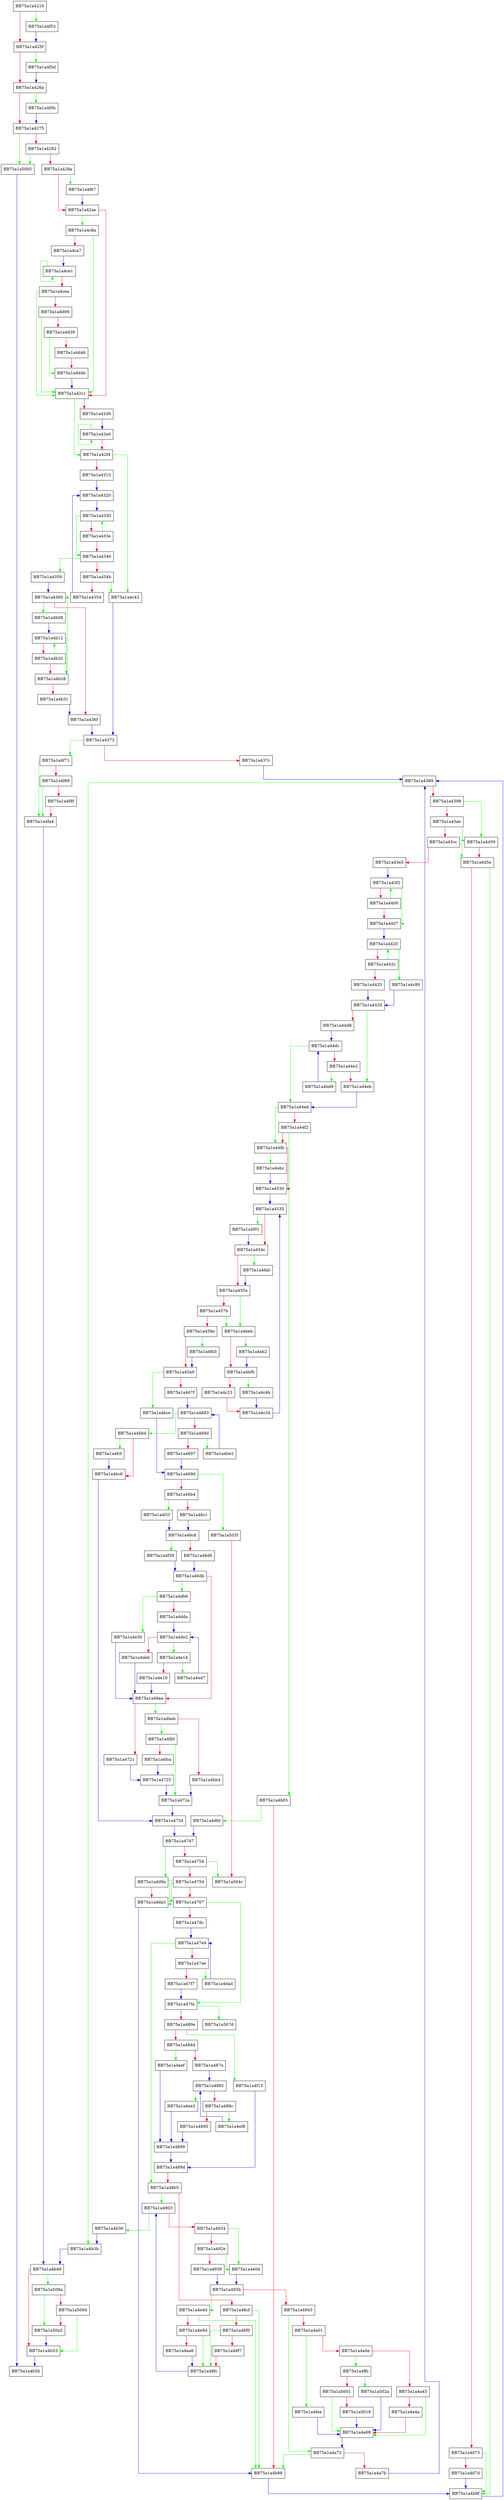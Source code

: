 digraph SetAttribute {
  node [shape="box"];
  graph [splines=ortho];
  BB75a1a4210 -> BB75a1a4f53 [color="green"];
  BB75a1a4210 -> BB75a1a425f [color="red"];
  BB75a1a425f -> BB75a1a4f5d [color="green"];
  BB75a1a425f -> BB75a1a426a [color="red"];
  BB75a1a426a -> BB75a1a4f0b [color="green"];
  BB75a1a426a -> BB75a1a4275 [color="red"];
  BB75a1a4275 -> BB75a1a50b5 [color="green"];
  BB75a1a4275 -> BB75a1a4282 [color="red"];
  BB75a1a4282 -> BB75a1a50b5 [color="green"];
  BB75a1a4282 -> BB75a1a428a [color="red"];
  BB75a1a428a -> BB75a1a4f67 [color="green"];
  BB75a1a428a -> BB75a1a42ae [color="red"];
  BB75a1a42ae -> BB75a1a4c8a [color="green"];
  BB75a1a42ae -> BB75a1a42c1 [color="red"];
  BB75a1a42c1 -> BB75a1a42f4 [color="green"];
  BB75a1a42c1 -> BB75a1a42d9 [color="red"];
  BB75a1a42d9 -> BB75a1a42e0 [color="blue"];
  BB75a1a42e0 -> BB75a1a42e0 [color="green"];
  BB75a1a42e0 -> BB75a1a42f4 [color="red"];
  BB75a1a42f4 -> BB75a1a4c43 [color="green"];
  BB75a1a42f4 -> BB75a1a4313 [color="red"];
  BB75a1a4313 -> BB75a1a4320 [color="blue"];
  BB75a1a4320 -> BB75a1a4330 [color="blue"];
  BB75a1a4330 -> BB75a1a4346 [color="green"];
  BB75a1a4330 -> BB75a1a433e [color="red"];
  BB75a1a433e -> BB75a1a4330 [color="green"];
  BB75a1a433e -> BB75a1a4346 [color="red"];
  BB75a1a4346 -> BB75a1a4359 [color="green"];
  BB75a1a4346 -> BB75a1a434b [color="red"];
  BB75a1a434b -> BB75a1a4c43 [color="green"];
  BB75a1a434b -> BB75a1a4354 [color="red"];
  BB75a1a4354 -> BB75a1a4320 [color="blue"];
  BB75a1a4359 -> BB75a1a4360 [color="blue"];
  BB75a1a4360 -> BB75a1a4b08 [color="green"];
  BB75a1a4360 -> BB75a1a436f [color="red"];
  BB75a1a436f -> BB75a1a4372 [color="blue"];
  BB75a1a4372 -> BB75a1a4f71 [color="green"];
  BB75a1a4372 -> BB75a1a437c [color="red"];
  BB75a1a437c -> BB75a1a4389 [color="blue"];
  BB75a1a4389 -> BB75a1a4b3b [color="green"];
  BB75a1a4389 -> BB75a1a4398 [color="red"];
  BB75a1a4398 -> BB75a1a4d59 [color="green"];
  BB75a1a4398 -> BB75a1a43ae [color="red"];
  BB75a1a43ae -> BB75a1a4d59 [color="green"];
  BB75a1a43ae -> BB75a1a43cc [color="red"];
  BB75a1a43cc -> BB75a1a4d5e [color="green"];
  BB75a1a43cc -> BB75a1a43e5 [color="red"];
  BB75a1a43e5 -> BB75a1a43f2 [color="blue"];
  BB75a1a43f2 -> BB75a1a4407 [color="green"];
  BB75a1a43f2 -> BB75a1a4400 [color="red"];
  BB75a1a4400 -> BB75a1a43f2 [color="green"];
  BB75a1a4400 -> BB75a1a4407 [color="red"];
  BB75a1a4407 -> BB75a1a4420 [color="blue"];
  BB75a1a4420 -> BB75a1a4c80 [color="green"];
  BB75a1a4420 -> BB75a1a442c [color="red"];
  BB75a1a442c -> BB75a1a4420 [color="green"];
  BB75a1a442c -> BB75a1a4433 [color="red"];
  BB75a1a4433 -> BB75a1a4435 [color="blue"];
  BB75a1a4435 -> BB75a1a44eb [color="green"];
  BB75a1a4435 -> BB75a1a44d8 [color="red"];
  BB75a1a44d8 -> BB75a1a44dc [color="blue"];
  BB75a1a44dc -> BB75a1a44ed [color="green"];
  BB75a1a44dc -> BB75a1a44e2 [color="red"];
  BB75a1a44e2 -> BB75a1a4bd9 [color="green"];
  BB75a1a44e2 -> BB75a1a44eb [color="red"];
  BB75a1a44eb -> BB75a1a44ed [color="blue"];
  BB75a1a44ed -> BB75a1a44fb [color="green"];
  BB75a1a44ed -> BB75a1a44f2 [color="red"];
  BB75a1a44f2 -> BB75a1a4b85 [color="green"];
  BB75a1a44f2 -> BB75a1a44fb [color="red"];
  BB75a1a44fb -> BB75a1a4ebc [color="green"];
  BB75a1a44fb -> BB75a1a4530 [color="red"];
  BB75a1a4530 -> BB75a1a4535 [color="blue"];
  BB75a1a4535 -> BB75a1a4f01 [color="green"];
  BB75a1a4535 -> BB75a1a454c [color="red"];
  BB75a1a454c -> BB75a1a4fab [color="green"];
  BB75a1a454c -> BB75a1a455e [color="red"];
  BB75a1a455e -> BB75a1a4beb [color="green"];
  BB75a1a455e -> BB75a1a457b [color="red"];
  BB75a1a457b -> BB75a1a4beb [color="green"];
  BB75a1a457b -> BB75a1a458e [color="red"];
  BB75a1a458e -> BB75a1a4fb5 [color="green"];
  BB75a1a458e -> BB75a1a45a9 [color="red"];
  BB75a1a45a9 -> BB75a1a4bce [color="green"];
  BB75a1a45a9 -> BB75a1a467f [color="red"];
  BB75a1a467f -> BB75a1a4683 [color="blue"];
  BB75a1a4683 -> BB75a1a4bbd [color="green"];
  BB75a1a4683 -> BB75a1a468d [color="red"];
  BB75a1a468d -> BB75a1a4be2 [color="green"];
  BB75a1a468d -> BB75a1a4697 [color="red"];
  BB75a1a4697 -> BB75a1a469d [color="blue"];
  BB75a1a469d -> BB75a1a503f [color="green"];
  BB75a1a469d -> BB75a1a46b4 [color="red"];
  BB75a1a46b4 -> BB75a1a4f1f [color="green"];
  BB75a1a46b4 -> BB75a1a46c1 [color="red"];
  BB75a1a46c1 -> BB75a1a46c6 [color="blue"];
  BB75a1a46c6 -> BB75a1a4f39 [color="green"];
  BB75a1a46c6 -> BB75a1a46d6 [color="red"];
  BB75a1a46d6 -> BB75a1a46db [color="blue"];
  BB75a1a46db -> BB75a1a4db6 [color="green"];
  BB75a1a46db -> BB75a1a46ea [color="red"];
  BB75a1a46ea -> BB75a1a4bab [color="green"];
  BB75a1a46ea -> BB75a1a4721 [color="red"];
  BB75a1a4721 -> BB75a1a4725 [color="blue"];
  BB75a1a4725 -> BB75a1a472a [color="blue"];
  BB75a1a472a -> BB75a1a4734 [color="blue"];
  BB75a1a4734 -> BB75a1a4747 [color="blue"];
  BB75a1a4747 -> BB75a1a4d9a [color="green"];
  BB75a1a4747 -> BB75a1a4754 [color="red"];
  BB75a1a4754 -> BB75a1a504c [color="green"];
  BB75a1a4754 -> BB75a1a475d [color="red"];
  BB75a1a475d -> BB75a1a4da3 [color="green"];
  BB75a1a475d -> BB75a1a4767 [color="red"];
  BB75a1a4767 -> BB75a1a47fa [color="green"];
  BB75a1a4767 -> BB75a1a47dc [color="red"];
  BB75a1a47dc -> BB75a1a47e4 [color="blue"];
  BB75a1a47e4 -> BB75a1a48b5 [color="green"];
  BB75a1a47e4 -> BB75a1a47ee [color="red"];
  BB75a1a47ee -> BB75a1a4dad [color="green"];
  BB75a1a47ee -> BB75a1a47f7 [color="red"];
  BB75a1a47f7 -> BB75a1a47fa [color="blue"];
  BB75a1a47fa -> BB75a1a507d [color="green"];
  BB75a1a47fa -> BB75a1a480e [color="red"];
  BB75a1a480e -> BB75a1a4f15 [color="green"];
  BB75a1a480e -> BB75a1a484d [color="red"];
  BB75a1a484d -> BB75a1a4eef [color="green"];
  BB75a1a484d -> BB75a1a487a [color="red"];
  BB75a1a487a -> BB75a1a4882 [color="blue"];
  BB75a1a4882 -> BB75a1a4ee3 [color="green"];
  BB75a1a4882 -> BB75a1a488c [color="red"];
  BB75a1a488c -> BB75a1a4ef8 [color="green"];
  BB75a1a488c -> BB75a1a4895 [color="red"];
  BB75a1a4895 -> BB75a1a4899 [color="blue"];
  BB75a1a4899 -> BB75a1a489d [color="blue"];
  BB75a1a489d -> BB75a1a48b5 [color="red"];
  BB75a1a48b5 -> BB75a1a4903 [color="green"];
  BB75a1a48b5 -> BB75a1a48cf [color="red"];
  BB75a1a48cf -> BB75a1a4b98 [color="green"];
  BB75a1a48cf -> BB75a1a48f0 [color="red"];
  BB75a1a48f0 -> BB75a1a48fc [color="green"];
  BB75a1a48f0 -> BB75a1a48f7 [color="red"];
  BB75a1a48f7 -> BB75a1a48fc [color="red"];
  BB75a1a48fc -> BB75a1a4903 [color="blue"];
  BB75a1a4903 -> BB75a1a4b36 [color="green"];
  BB75a1a4903 -> BB75a1a4924 [color="red"];
  BB75a1a4924 -> BB75a1a4e0d [color="green"];
  BB75a1a4924 -> BB75a1a492e [color="red"];
  BB75a1a492e -> BB75a1a4e0d [color="green"];
  BB75a1a492e -> BB75a1a4939 [color="red"];
  BB75a1a4939 -> BB75a1a493b [color="blue"];
  BB75a1a493b -> BB75a1a4e4d [color="green"];
  BB75a1a493b -> BB75a1a4943 [color="red"];
  BB75a1a4943 -> BB75a1a4a72 [color="green"];
  BB75a1a4943 -> BB75a1a4a01 [color="red"];
  BB75a1a4a01 -> BB75a1a4fea [color="green"];
  BB75a1a4a01 -> BB75a1a4a0e [color="red"];
  BB75a1a4a0e -> BB75a1a4ffc [color="green"];
  BB75a1a4a0e -> BB75a1a4a45 [color="red"];
  BB75a1a4a45 -> BB75a1a4a68 [color="green"];
  BB75a1a4a45 -> BB75a1a4a4a [color="red"];
  BB75a1a4a4a -> BB75a1a4a68 [color="red"];
  BB75a1a4a68 -> BB75a1a4a72 [color="blue"];
  BB75a1a4a72 -> BB75a1a4b98 [color="green"];
  BB75a1a4a72 -> BB75a1a4a7b [color="red"];
  BB75a1a4a7b -> BB75a1a4389 [color="blue"];
  BB75a1a4b08 -> BB75a1a4b12 [color="blue"];
  BB75a1a4b12 -> BB75a1a4b28 [color="green"];
  BB75a1a4b12 -> BB75a1a4b20 [color="red"];
  BB75a1a4b20 -> BB75a1a4b12 [color="green"];
  BB75a1a4b20 -> BB75a1a4b28 [color="red"];
  BB75a1a4b28 -> BB75a1a4360 [color="green"];
  BB75a1a4b28 -> BB75a1a4b31 [color="red"];
  BB75a1a4b31 -> BB75a1a436f [color="blue"];
  BB75a1a4b36 -> BB75a1a4b3b [color="blue"];
  BB75a1a4b3b -> BB75a1a4b49 [color="blue"];
  BB75a1a4b49 -> BB75a1a508a [color="green"];
  BB75a1a4b49 -> BB75a1a4b53 [color="red"];
  BB75a1a4b53 -> BB75a1a4b5b [color="blue"];
  BB75a1a4b85 -> BB75a1a4dfd [color="green"];
  BB75a1a4b85 -> BB75a1a4b98 [color="red"];
  BB75a1a4b98 -> BB75a1a4b9f [color="blue"];
  BB75a1a4b9f -> BB75a1a4389 [color="blue"];
  BB75a1a4bab -> BB75a1a4fbf [color="green"];
  BB75a1a4bab -> BB75a1a4bb4 [color="red"];
  BB75a1a4bb4 -> BB75a1a472a [color="blue"];
  BB75a1a4bbd -> BB75a1a4fcf [color="green"];
  BB75a1a4bbd -> BB75a1a4bc6 [color="red"];
  BB75a1a4bc6 -> BB75a1a4734 [color="blue"];
  BB75a1a4bce -> BB75a1a469d [color="blue"];
  BB75a1a4bd9 -> BB75a1a44dc [color="blue"];
  BB75a1a4be2 -> BB75a1a4683 [color="blue"];
  BB75a1a4beb -> BB75a1a4eb2 [color="green"];
  BB75a1a4beb -> BB75a1a4bf6 [color="red"];
  BB75a1a4bf6 -> BB75a1a4c4b [color="green"];
  BB75a1a4bf6 -> BB75a1a4c23 [color="red"];
  BB75a1a4c23 -> BB75a1a4c34 [color="red"];
  BB75a1a4c34 -> BB75a1a4535 [color="blue"];
  BB75a1a4c43 -> BB75a1a4372 [color="blue"];
  BB75a1a4c4b -> BB75a1a4c34 [color="blue"];
  BB75a1a4c80 -> BB75a1a4435 [color="blue"];
  BB75a1a4c8a -> BB75a1a42c1 [color="green"];
  BB75a1a4c8a -> BB75a1a4ca7 [color="red"];
  BB75a1a4ca7 -> BB75a1a4ce1 [color="blue"];
  BB75a1a4ce1 -> BB75a1a4ce1 [color="green"];
  BB75a1a4ce1 -> BB75a1a4cea [color="red"];
  BB75a1a4cea -> BB75a1a42c1 [color="green"];
  BB75a1a4cea -> BB75a1a4d06 [color="red"];
  BB75a1a4d06 -> BB75a1a42c1 [color="green"];
  BB75a1a4d06 -> BB75a1a4d39 [color="red"];
  BB75a1a4d39 -> BB75a1a4d4b [color="green"];
  BB75a1a4d39 -> BB75a1a4d46 [color="red"];
  BB75a1a4d46 -> BB75a1a4d4b [color="red"];
  BB75a1a4d4b -> BB75a1a42c1 [color="blue"];
  BB75a1a4d59 -> BB75a1a4d5e [color="red"];
  BB75a1a4d5e -> BB75a1a4b9f [color="green"];
  BB75a1a4d5e -> BB75a1a4d73 [color="red"];
  BB75a1a4d73 -> BB75a1a4b9f [color="green"];
  BB75a1a4d73 -> BB75a1a4d7d [color="red"];
  BB75a1a4d7d -> BB75a1a4b9f [color="blue"];
  BB75a1a4d9a -> BB75a1a4767 [color="green"];
  BB75a1a4d9a -> BB75a1a4da3 [color="red"];
  BB75a1a4da3 -> BB75a1a4b98 [color="blue"];
  BB75a1a4dad -> BB75a1a47e4 [color="blue"];
  BB75a1a4db6 -> BB75a1a4e30 [color="green"];
  BB75a1a4db6 -> BB75a1a4dda [color="red"];
  BB75a1a4dda -> BB75a1a4de2 [color="blue"];
  BB75a1a4de2 -> BB75a1a4e14 [color="green"];
  BB75a1a4de2 -> BB75a1a4deb [color="red"];
  BB75a1a4deb -> BB75a1a46ea [color="blue"];
  BB75a1a4dfd -> BB75a1a4747 [color="blue"];
  BB75a1a4e0d -> BB75a1a493b [color="blue"];
  BB75a1a4e14 -> BB75a1a4e47 [color="green"];
  BB75a1a4e14 -> BB75a1a4e19 [color="red"];
  BB75a1a4e19 -> BB75a1a46ea [color="blue"];
  BB75a1a4e30 -> BB75a1a46ea [color="blue"];
  BB75a1a4e47 -> BB75a1a4de2 [color="blue"];
  BB75a1a4e4d -> BB75a1a4b98 [color="green"];
  BB75a1a4e4d -> BB75a1a4e9d [color="red"];
  BB75a1a4e9d -> BB75a1a48fc [color="green"];
  BB75a1a4e9d -> BB75a1a4ea8 [color="red"];
  BB75a1a4ea8 -> BB75a1a48fc [color="blue"];
  BB75a1a4eb2 -> BB75a1a4bf6 [color="blue"];
  BB75a1a4ebc -> BB75a1a4530 [color="blue"];
  BB75a1a4ee3 -> BB75a1a4899 [color="blue"];
  BB75a1a4eef -> BB75a1a4899 [color="blue"];
  BB75a1a4ef8 -> BB75a1a4882 [color="blue"];
  BB75a1a4f01 -> BB75a1a454c [color="blue"];
  BB75a1a4f0b -> BB75a1a4275 [color="blue"];
  BB75a1a4f15 -> BB75a1a489d [color="blue"];
  BB75a1a4f1f -> BB75a1a46c6 [color="blue"];
  BB75a1a4f39 -> BB75a1a46db [color="blue"];
  BB75a1a4f53 -> BB75a1a425f [color="blue"];
  BB75a1a4f5d -> BB75a1a426a [color="blue"];
  BB75a1a4f67 -> BB75a1a42ae [color="blue"];
  BB75a1a4f71 -> BB75a1a4fa4 [color="green"];
  BB75a1a4f71 -> BB75a1a4f89 [color="red"];
  BB75a1a4f89 -> BB75a1a4fa4 [color="green"];
  BB75a1a4f89 -> BB75a1a4f8f [color="red"];
  BB75a1a4f8f -> BB75a1a4fa4 [color="red"];
  BB75a1a4fa4 -> BB75a1a4b49 [color="blue"];
  BB75a1a4fab -> BB75a1a455e [color="blue"];
  BB75a1a4fb5 -> BB75a1a45a9 [color="blue"];
  BB75a1a4fbf -> BB75a1a472a [color="green"];
  BB75a1a4fbf -> BB75a1a4fca [color="red"];
  BB75a1a4fca -> BB75a1a4725 [color="blue"];
  BB75a1a4fcf -> BB75a1a4bc6 [color="blue"];
  BB75a1a4fea -> BB75a1a4a68 [color="blue"];
  BB75a1a4ffc -> BB75a1a502a [color="green"];
  BB75a1a4ffc -> BB75a1a5001 [color="red"];
  BB75a1a5001 -> BB75a1a4a68 [color="green"];
  BB75a1a5001 -> BB75a1a5018 [color="red"];
  BB75a1a5018 -> BB75a1a4a68 [color="blue"];
  BB75a1a502a -> BB75a1a4a68 [color="blue"];
  BB75a1a503f -> BB75a1a504c [color="red"];
  BB75a1a508a -> BB75a1a50a2 [color="green"];
  BB75a1a508a -> BB75a1a5094 [color="red"];
  BB75a1a5094 -> BB75a1a4b53 [color="green"];
  BB75a1a5094 -> BB75a1a50a2 [color="red"];
  BB75a1a50a2 -> BB75a1a4b53 [color="blue"];
  BB75a1a50b5 -> BB75a1a4b5b [color="blue"];
}